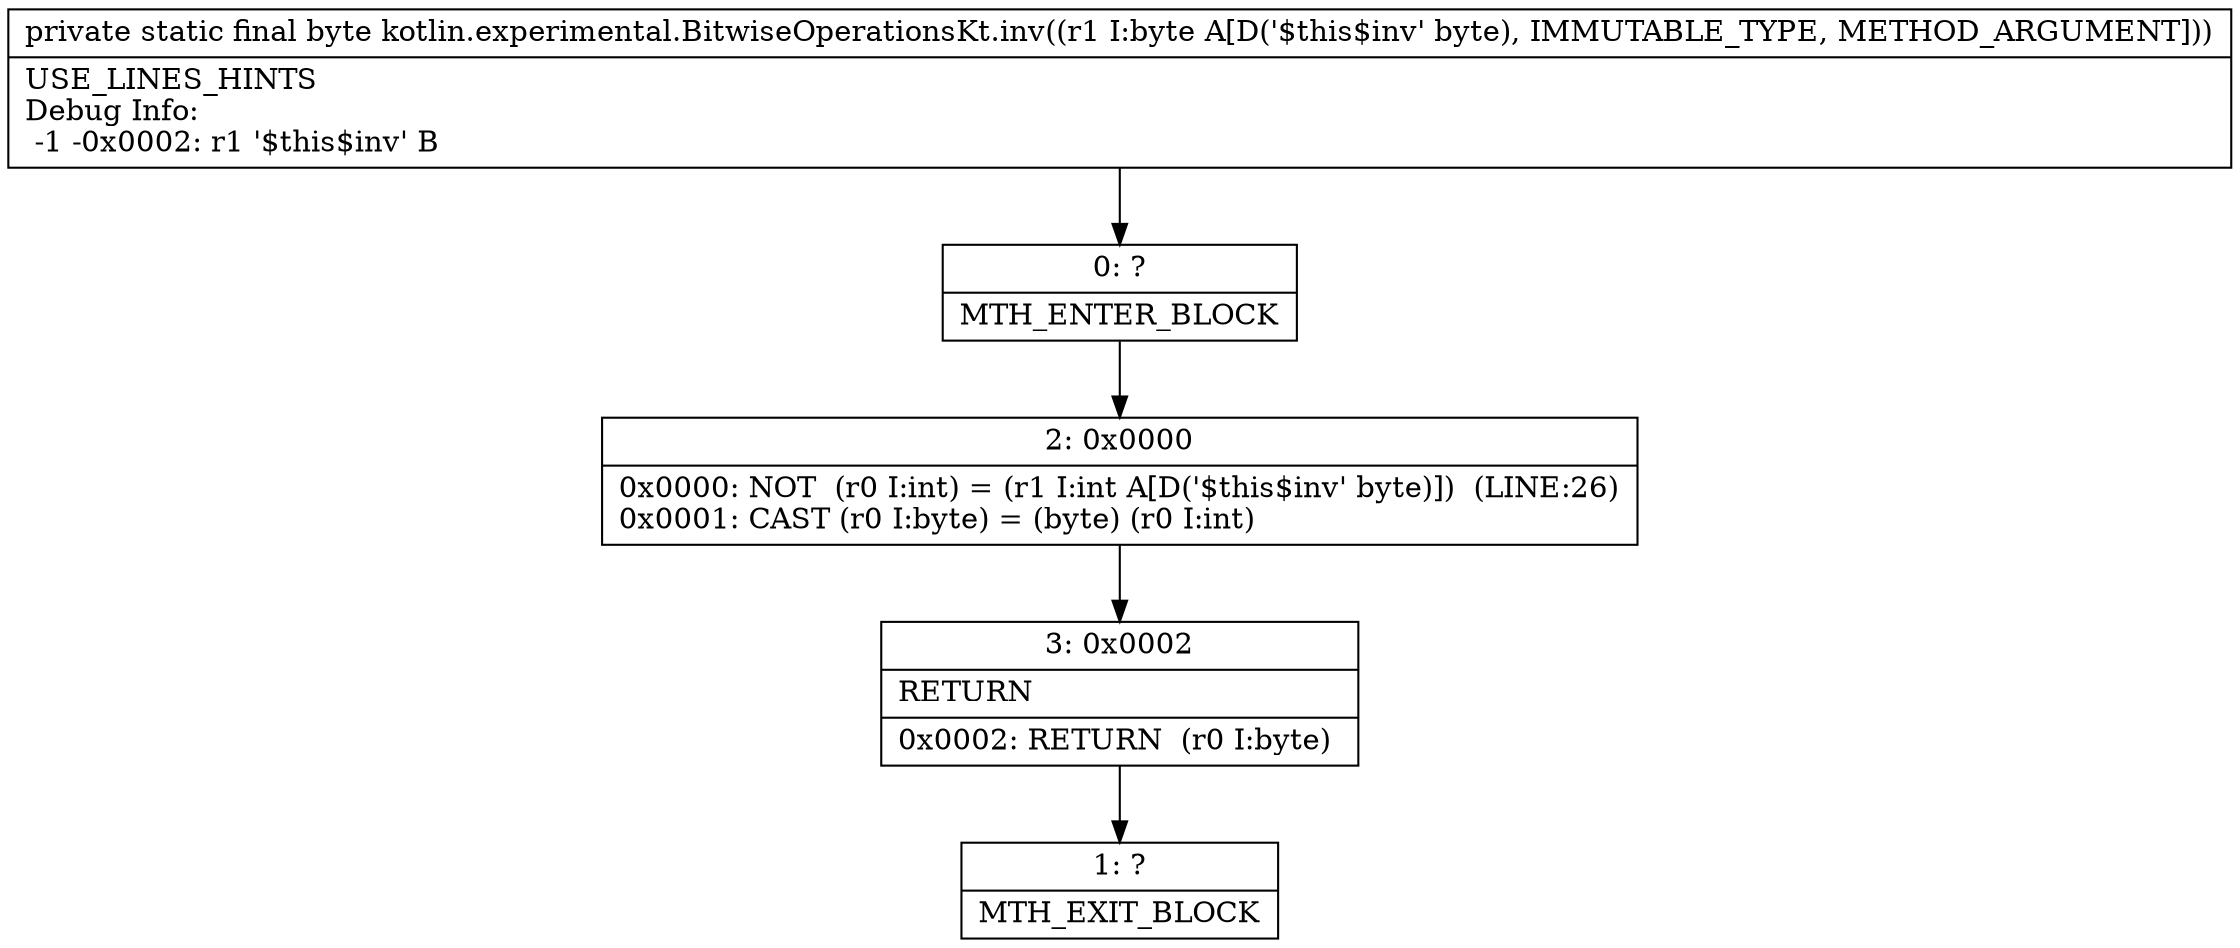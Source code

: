 digraph "CFG forkotlin.experimental.BitwiseOperationsKt.inv(B)B" {
Node_0 [shape=record,label="{0\:\ ?|MTH_ENTER_BLOCK\l}"];
Node_2 [shape=record,label="{2\:\ 0x0000|0x0000: NOT  (r0 I:int) = (r1 I:int A[D('$this$inv' byte)])  (LINE:26)\l0x0001: CAST (r0 I:byte) = (byte) (r0 I:int) \l}"];
Node_3 [shape=record,label="{3\:\ 0x0002|RETURN\l|0x0002: RETURN  (r0 I:byte) \l}"];
Node_1 [shape=record,label="{1\:\ ?|MTH_EXIT_BLOCK\l}"];
MethodNode[shape=record,label="{private static final byte kotlin.experimental.BitwiseOperationsKt.inv((r1 I:byte A[D('$this$inv' byte), IMMUTABLE_TYPE, METHOD_ARGUMENT]))  | USE_LINES_HINTS\lDebug Info:\l  \-1 \-0x0002: r1 '$this$inv' B\l}"];
MethodNode -> Node_0;Node_0 -> Node_2;
Node_2 -> Node_3;
Node_3 -> Node_1;
}

